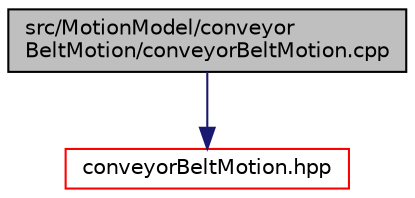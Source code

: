 digraph "src/MotionModel/conveyorBeltMotion/conveyorBeltMotion.cpp"
{
 // LATEX_PDF_SIZE
  edge [fontname="Helvetica",fontsize="10",labelfontname="Helvetica",labelfontsize="10"];
  node [fontname="Helvetica",fontsize="10",shape=record];
  Node1 [label="src/MotionModel/conveyor\lBeltMotion/conveyorBeltMotion.cpp",height=0.2,width=0.4,color="black", fillcolor="grey75", style="filled", fontcolor="black",tooltip=" "];
  Node1 -> Node2 [color="midnightblue",fontsize="10",style="solid",fontname="Helvetica"];
  Node2 [label="conveyorBeltMotion.hpp",height=0.2,width=0.4,color="red", fillcolor="white", style="filled",URL="$conveyorBeltMotion_8hpp.html",tooltip=" "];
}
